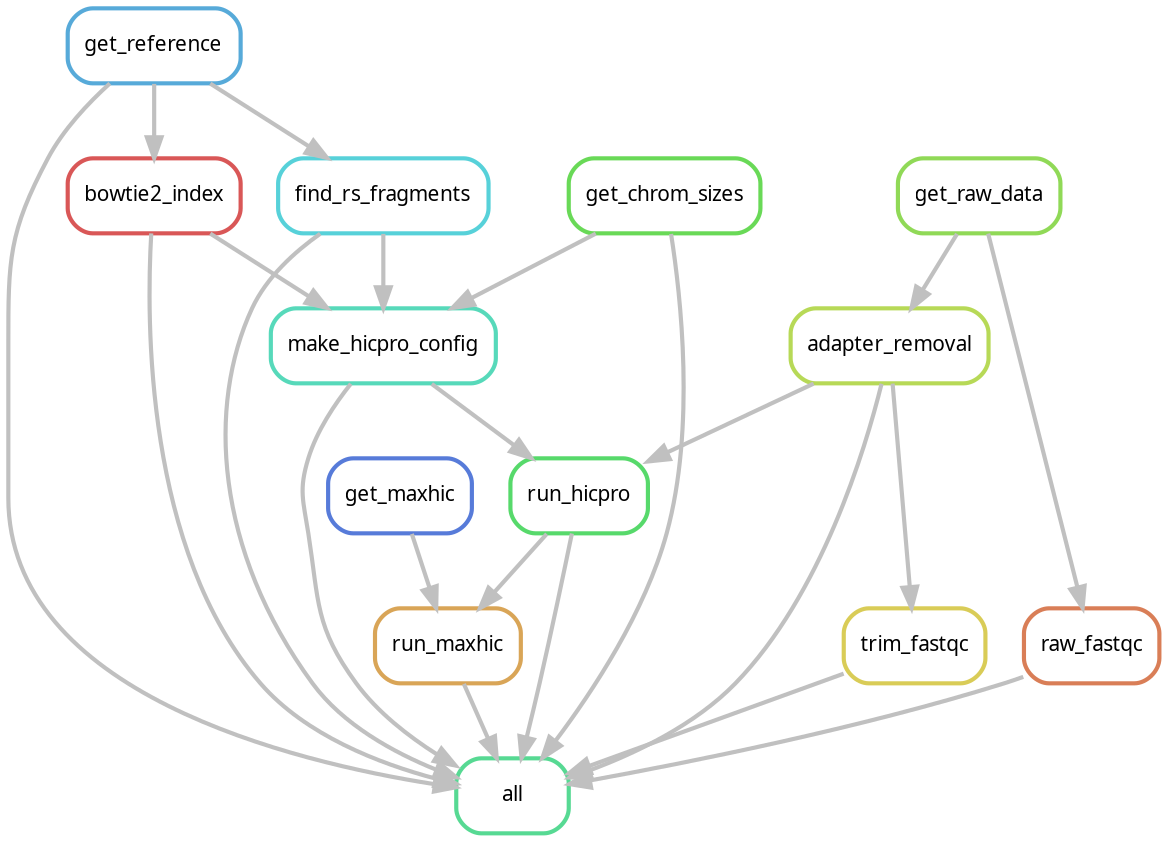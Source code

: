 digraph snakemake_dag {
    graph[bgcolor=white, margin=0];
    node[shape=box, style=rounded, fontname=sans,                 fontsize=10, penwidth=2];
    edge[penwidth=2, color=grey];
	0[label = "all", color = "0.41 0.6 0.85", style="rounded"];
	1[label = "adapter_removal", color = "0.21 0.6 0.85", style="rounded"];
	2[label = "raw_fastqc", color = "0.05 0.6 0.85", style="rounded"];
	3[label = "bowtie2_index", color = "0.00 0.6 0.85", style="rounded"];
	4[label = "run_hicpro", color = "0.36 0.6 0.85", style="rounded"];
	5[label = "make_hicpro_config", color = "0.46 0.6 0.85", style="rounded"];
	6[label = "trim_fastqc", color = "0.15 0.6 0.85", style="rounded"];
	7[label = "find_rs_fragments", color = "0.51 0.6 0.85", style="rounded"];
	8[label = "run_maxhic", color = "0.10 0.6 0.85", style="rounded"];
	9[label = "get_reference", color = "0.56 0.6 0.85", style="rounded"];
	10[label = "get_chrom_sizes", color = "0.31 0.6 0.85", style="rounded"];
	11[label = "get_raw_data", color = "0.26 0.6 0.85", style="rounded"];
	12[label = "get_maxhic", color = "0.62 0.6 0.85", style="rounded"];
	3 -> 0
	2 -> 0
	8 -> 0
	4 -> 0
	1 -> 0
	6 -> 0
	10 -> 0
	5 -> 0
	7 -> 0
	9 -> 0
	11 -> 1
	11 -> 2
	9 -> 3
	5 -> 4
	1 -> 4
	7 -> 5
	3 -> 5
	10 -> 5
	1 -> 6
	9 -> 7
	4 -> 8
	12 -> 8
}            
